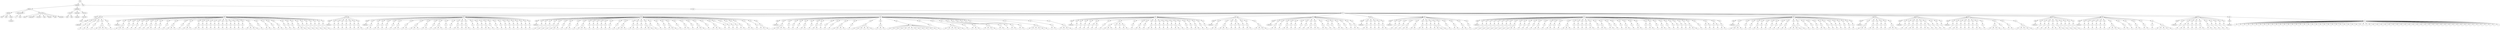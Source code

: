 digraph Tree {
	"t0" [label = "TEI"];
	"t1" [label = "teiHeader"];
	"t2" [label = "fileDesc"];
	"t3" [label = "titleStmt"];
	"t4" [label = "title"];
	"t5" [label = "title"];
	"t6" [label = "author"];
	"t7" [label = "surname"];
	"t8" [label = "publicationStmt"];
	"t9" [label = "p"];
	"t10" [label = "idno"];
	"t11" [label = "sourceDesc"];
	"t12" [label = "genre"];
	"t13" [label = "inspiration"];
	"t14" [label = "structure"];
	"t15" [label = "type"];
	"t16" [label = "periode"];
	"t17" [label = "taille"];
	"t18" [label = "permalien"];
	"t19" [label = "profileDesc"];
	"t20" [label = "creation"];
	"t21" [label = "date"];
	"t22" [label = "date"];
	"t23" [label = "langUsage"];
	"t24" [label = "language"];
	"t25" [label = "textClass"];
	"t26" [label = "keywords"];
	"t27" [label = "term"];
	"t28" [label = "text"];
	"t29" [label = "body"];
	"t30" [label = "div1"];
	"t31" [label = "head"];
	"t32" [label = "div2"];
	"t33" [label = "head"];
	"t34" [label = "listPerson"];
	"t35" [label = "sp"];
	"t36" [label = "p"];
	"t37" [label = "s"];
	"t38" [label = "sp"];
	"t39" [label = "p"];
	"t40" [label = "s"];
	"t41" [label = "s"];
	"t42" [label = "sp"];
	"t43" [label = "p"];
	"t44" [label = "s"];
	"t45" [label = "sp"];
	"t46" [label = "p"];
	"t47" [label = "s"];
	"t48" [label = "s"];
	"t49" [label = "s"];
	"t50" [label = "s"];
	"t51" [label = "sp"];
	"t52" [label = "p"];
	"t53" [label = "s"];
	"t54" [label = "div2"];
	"t55" [label = "head"];
	"t56" [label = "listPerson"];
	"t57" [label = "sp"];
	"t58" [label = "p"];
	"t59" [label = "s"];
	"t60" [label = "s"];
	"t61" [label = "s"];
	"t62" [label = "sp"];
	"t63" [label = "p"];
	"t64" [label = "s"];
	"t65" [label = "sp"];
	"t66" [label = "p"];
	"t67" [label = "s"];
	"t68" [label = "sp"];
	"t69" [label = "p"];
	"t70" [label = "s"];
	"t71" [label = "sp"];
	"t72" [label = "p"];
	"t73" [label = "s"];
	"t74" [label = "sp"];
	"t75" [label = "p"];
	"t76" [label = "s"];
	"t77" [label = "sp"];
	"t78" [label = "p"];
	"t79" [label = "s"];
	"t80" [label = "s"];
	"t81" [label = "sp"];
	"t82" [label = "p"];
	"t83" [label = "s"];
	"t84" [label = "sp"];
	"t85" [label = "p"];
	"t86" [label = "s"];
	"t87" [label = "sp"];
	"t88" [label = "p"];
	"t89" [label = "s"];
	"t90" [label = "sp"];
	"t91" [label = "p"];
	"t92" [label = "s"];
	"t93" [label = "s"];
	"t94" [label = "s"];
	"t95" [label = "sp"];
	"t96" [label = "p"];
	"t97" [label = "s"];
	"t98" [label = "sp"];
	"t99" [label = "p"];
	"t100" [label = "s"];
	"t101" [label = "s"];
	"t102" [label = "s"];
	"t103" [label = "sp"];
	"t104" [label = "p"];
	"t105" [label = "s"];
	"t106" [label = "s"];
	"t107" [label = "sp"];
	"t108" [label = "p"];
	"t109" [label = "s"];
	"t110" [label = "sp"];
	"t111" [label = "p"];
	"t112" [label = "s"];
	"t113" [label = "sp"];
	"t114" [label = "p"];
	"t115" [label = "s"];
	"t116" [label = "sp"];
	"t117" [label = "p"];
	"t118" [label = "s"];
	"t119" [label = "sp"];
	"t120" [label = "p"];
	"t121" [label = "s"];
	"t122" [label = "sp"];
	"t123" [label = "p"];
	"t124" [label = "s"];
	"t125" [label = "sp"];
	"t126" [label = "p"];
	"t127" [label = "s"];
	"t128" [label = "sp"];
	"t129" [label = "p"];
	"t130" [label = "s"];
	"t131" [label = "sp"];
	"t132" [label = "p"];
	"t133" [label = "s"];
	"t134" [label = "sp"];
	"t135" [label = "p"];
	"t136" [label = "s"];
	"t137" [label = "sp"];
	"t138" [label = "p"];
	"t139" [label = "s"];
	"t140" [label = "sp"];
	"t141" [label = "p"];
	"t142" [label = "s"];
	"t143" [label = "s"];
	"t144" [label = "s"];
	"t145" [label = "s"];
	"t146" [label = "sp"];
	"t147" [label = "p"];
	"t148" [label = "s"];
	"t149" [label = "sp"];
	"t150" [label = "p"];
	"t151" [label = "s"];
	"t152" [label = "s"];
	"t153" [label = "sp"];
	"t154" [label = "p"];
	"t155" [label = "s"];
	"t156" [label = "sp"];
	"t157" [label = "p"];
	"t158" [label = "s"];
	"t159" [label = "s"];
	"t160" [label = "sp"];
	"t161" [label = "p"];
	"t162" [label = "s"];
	"t163" [label = "sp"];
	"t164" [label = "p"];
	"t165" [label = "s"];
	"t166" [label = "sp"];
	"t167" [label = "p"];
	"t168" [label = "s"];
	"t169" [label = "sp"];
	"t170" [label = "p"];
	"t171" [label = "s"];
	"t172" [label = "s"];
	"t173" [label = "s"];
	"t174" [label = "sp"];
	"t175" [label = "p"];
	"t176" [label = "s"];
	"t177" [label = "sp"];
	"t178" [label = "p"];
	"t179" [label = "s"];
	"t180" [label = "sp"];
	"t181" [label = "p"];
	"t182" [label = "s"];
	"t183" [label = "sp"];
	"t184" [label = "p"];
	"t185" [label = "s"];
	"t186" [label = "sp"];
	"t187" [label = "p"];
	"t188" [label = "s"];
	"t189" [label = "sp"];
	"t190" [label = "p"];
	"t191" [label = "s"];
	"t192" [label = "div2"];
	"t193" [label = "head"];
	"t194" [label = "listPerson"];
	"t195" [label = "sp"];
	"t196" [label = "p"];
	"t197" [label = "s"];
	"t198" [label = "sp"];
	"t199" [label = "p"];
	"t200" [label = "s"];
	"t201" [label = "sp"];
	"t202" [label = "p"];
	"t203" [label = "s"];
	"t204" [label = "sp"];
	"t205" [label = "p"];
	"t206" [label = "s"];
	"t207" [label = "sp"];
	"t208" [label = "p"];
	"t209" [label = "s"];
	"t210" [label = "sp"];
	"t211" [label = "p"];
	"t212" [label = "s"];
	"t213" [label = "sp"];
	"t214" [label = "p"];
	"t215" [label = "s"];
	"t216" [label = "s"];
	"t217" [label = "div2"];
	"t218" [label = "head"];
	"t219" [label = "listPerson"];
	"t220" [label = "sp"];
	"t221" [label = "p"];
	"t222" [label = "s"];
	"t223" [label = "s"];
	"t224" [label = "sp"];
	"t225" [label = "p"];
	"t226" [label = "s"];
	"t227" [label = "s"];
	"t228" [label = "sp"];
	"t229" [label = "p"];
	"t230" [label = "s"];
	"t231" [label = "sp"];
	"t232" [label = "p"];
	"t233" [label = "s"];
	"t234" [label = "sp"];
	"t235" [label = "p"];
	"t236" [label = "s"];
	"t237" [label = "sp"];
	"t238" [label = "p"];
	"t239" [label = "s"];
	"t240" [label = "s"];
	"t241" [label = "sp"];
	"t242" [label = "p"];
	"t243" [label = "s"];
	"t244" [label = "s"];
	"t245" [label = "sp"];
	"t246" [label = "p"];
	"t247" [label = "s"];
	"t248" [label = "s"];
	"t249" [label = "s"];
	"t250" [label = "sp"];
	"t251" [label = "p"];
	"t252" [label = "s"];
	"t253" [label = "s"];
	"t254" [label = "sp"];
	"t255" [label = "p"];
	"t256" [label = "s"];
	"t257" [label = "sp"];
	"t258" [label = "p"];
	"t259" [label = "s"];
	"t260" [label = "s"];
	"t261" [label = "s"];
	"t262" [label = "sp"];
	"t263" [label = "p"];
	"t264" [label = "s"];
	"t265" [label = "sp"];
	"t266" [label = "p"];
	"t267" [label = "s"];
	"t268" [label = "sp"];
	"t269" [label = "p"];
	"t270" [label = "s"];
	"t271" [label = "s"];
	"t272" [label = "sp"];
	"t273" [label = "p"];
	"t274" [label = "s"];
	"t275" [label = "sp"];
	"t276" [label = "p"];
	"t277" [label = "s"];
	"t278" [label = "s"];
	"t279" [label = "sp"];
	"t280" [label = "p"];
	"t281" [label = "s"];
	"t282" [label = "sp"];
	"t283" [label = "p"];
	"t284" [label = "s"];
	"t285" [label = "sp"];
	"t286" [label = "p"];
	"t287" [label = "s"];
	"t288" [label = "sp"];
	"t289" [label = "p"];
	"t290" [label = "s"];
	"t291" [label = "s"];
	"t292" [label = "sp"];
	"t293" [label = "p"];
	"t294" [label = "s"];
	"t295" [label = "sp"];
	"t296" [label = "p"];
	"t297" [label = "s"];
	"t298" [label = "sp"];
	"t299" [label = "p"];
	"t300" [label = "s"];
	"t301" [label = "sp"];
	"t302" [label = "p"];
	"t303" [label = "s"];
	"t304" [label = "sp"];
	"t305" [label = "p"];
	"t306" [label = "s"];
	"t307" [label = "sp"];
	"t308" [label = "p"];
	"t309" [label = "s"];
	"t310" [label = "sp"];
	"t311" [label = "p"];
	"t312" [label = "s"];
	"t313" [label = "sp"];
	"t314" [label = "p"];
	"t315" [label = "s"];
	"t316" [label = "sp"];
	"t317" [label = "p"];
	"t318" [label = "s"];
	"t319" [label = "sp"];
	"t320" [label = "p"];
	"t321" [label = "s"];
	"t322" [label = "div2"];
	"t323" [label = "head"];
	"t324" [label = "listPerson"];
	"t325" [label = "sp"];
	"t326" [label = "p"];
	"t327" [label = "s"];
	"t328" [label = "sp"];
	"t329" [label = "p"];
	"t330" [label = "s"];
	"t331" [label = "sp"];
	"t332" [label = "p"];
	"t333" [label = "s"];
	"t334" [label = "sp"];
	"t335" [label = "p"];
	"t336" [label = "s"];
	"t337" [label = "sp"];
	"t338" [label = "p"];
	"t339" [label = "s"];
	"t340" [label = "s"];
	"t341" [label = "s"];
	"t342" [label = "sp"];
	"t343" [label = "p"];
	"t344" [label = "s"];
	"t345" [label = "sp"];
	"t346" [label = "p"];
	"t347" [label = "s"];
	"t348" [label = "s"];
	"t349" [label = "sp"];
	"t350" [label = "p"];
	"t351" [label = "s"];
	"t352" [label = "sp"];
	"t353" [label = "p"];
	"t354" [label = "s"];
	"t355" [label = "s"];
	"t356" [label = "s"];
	"t357" [label = "sp"];
	"t358" [label = "p"];
	"t359" [label = "s"];
	"t360" [label = "sp"];
	"t361" [label = "p"];
	"t362" [label = "s"];
	"t363" [label = "sp"];
	"t364" [label = "p"];
	"t365" [label = "s"];
	"t366" [label = "sp"];
	"t367" [label = "p"];
	"t368" [label = "s"];
	"t369" [label = "sp"];
	"t370" [label = "p"];
	"t371" [label = "s"];
	"t372" [label = "sp"];
	"t373" [label = "p"];
	"t374" [label = "s"];
	"t375" [label = "sp"];
	"t376" [label = "p"];
	"t377" [label = "s"];
	"t378" [label = "sp"];
	"t379" [label = "p"];
	"t380" [label = "s"];
	"t381" [label = "s"];
	"t382" [label = "s"];
	"t383" [label = "sp"];
	"t384" [label = "p"];
	"t385" [label = "s"];
	"t386" [label = "s"];
	"t387" [label = "sp"];
	"t388" [label = "p"];
	"t389" [label = "s"];
	"t390" [label = "sp"];
	"t391" [label = "p"];
	"t392" [label = "s"];
	"t393" [label = "sp"];
	"t394" [label = "p"];
	"t395" [label = "s"];
	"t396" [label = "s"];
	"t397" [label = "s"];
	"t398" [label = "sp"];
	"t399" [label = "p"];
	"t400" [label = "s"];
	"t401" [label = "sp"];
	"t402" [label = "p"];
	"t403" [label = "s"];
	"t404" [label = "sp"];
	"t405" [label = "p"];
	"t406" [label = "s"];
	"t407" [label = "sp"];
	"t408" [label = "p"];
	"t409" [label = "s"];
	"t410" [label = "s"];
	"t411" [label = "s"];
	"t412" [label = "sp"];
	"t413" [label = "p"];
	"t414" [label = "s"];
	"t415" [label = "sp"];
	"t416" [label = "p"];
	"t417" [label = "s"];
	"t418" [label = "s"];
	"t419" [label = "sp"];
	"t420" [label = "p"];
	"t421" [label = "s"];
	"t422" [label = "sp"];
	"t423" [label = "p"];
	"t424" [label = "s"];
	"t425" [label = "s"];
	"t426" [label = "s"];
	"t427" [label = "sp"];
	"t428" [label = "p"];
	"t429" [label = "s"];
	"t430" [label = "sp"];
	"t431" [label = "p"];
	"t432" [label = "s"];
	"t433" [label = "s"];
	"t434" [label = "s"];
	"t435" [label = "sp"];
	"t436" [label = "p"];
	"t437" [label = "s"];
	"t438" [label = "sp"];
	"t439" [label = "p"];
	"t440" [label = "s"];
	"t441" [label = "sp"];
	"t442" [label = "p"];
	"t443" [label = "s"];
	"t444" [label = "sp"];
	"t445" [label = "p"];
	"t446" [label = "s"];
	"t447" [label = "sp"];
	"t448" [label = "p"];
	"t449" [label = "s"];
	"t450" [label = "s"];
	"t451" [label = "sp"];
	"t452" [label = "p"];
	"t453" [label = "s"];
	"t454" [label = "s"];
	"t455" [label = "sp"];
	"t456" [label = "p"];
	"t457" [label = "s"];
	"t458" [label = "sp"];
	"t459" [label = "p"];
	"t460" [label = "s"];
	"t461" [label = "s"];
	"t462" [label = "s"];
	"t463" [label = "div2"];
	"t464" [label = "head"];
	"t465" [label = "listPerson"];
	"t466" [label = "sp"];
	"t467" [label = "p"];
	"t468" [label = "s"];
	"t469" [label = "s"];
	"t470" [label = "s"];
	"t471" [label = "s"];
	"t472" [label = "sp"];
	"t473" [label = "p"];
	"t474" [label = "s"];
	"t475" [label = "sp"];
	"t476" [label = "p"];
	"t477" [label = "s"];
	"t478" [label = "sp"];
	"t479" [label = "p"];
	"t480" [label = "s"];
	"t481" [label = "sp"];
	"t482" [label = "p"];
	"t483" [label = "s"];
	"t484" [label = "s"];
	"t485" [label = "sp"];
	"t486" [label = "p"];
	"t487" [label = "s"];
	"t488" [label = "sp"];
	"t489" [label = "p"];
	"t490" [label = "s"];
	"t491" [label = "s"];
	"t492" [label = "sp"];
	"t493" [label = "p"];
	"t494" [label = "s"];
	"t495" [label = "sp"];
	"t496" [label = "p"];
	"t497" [label = "s"];
	"t498" [label = "sp"];
	"t499" [label = "p"];
	"t500" [label = "s"];
	"t501" [label = "sp"];
	"t502" [label = "p"];
	"t503" [label = "s"];
	"t504" [label = "s"];
	"t505" [label = "s"];
	"t506" [label = "s"];
	"t507" [label = "sp"];
	"t508" [label = "p"];
	"t509" [label = "s"];
	"t510" [label = "sp"];
	"t511" [label = "p"];
	"t512" [label = "s"];
	"t513" [label = "s"];
	"t514" [label = "s"];
	"t515" [label = "s"];
	"t516" [label = "s"];
	"t517" [label = "s"];
	"t518" [label = "sp"];
	"t519" [label = "p"];
	"t520" [label = "s"];
	"t521" [label = "s"];
	"t522" [label = "s"];
	"t523" [label = "sp"];
	"t524" [label = "p"];
	"t525" [label = "s"];
	"t526" [label = "s"];
	"t527" [label = "s"];
	"t528" [label = "s"];
	"t529" [label = "s"];
	"t530" [label = "s"];
	"t531" [label = "s"];
	"t532" [label = "s"];
	"t533" [label = "s"];
	"t534" [label = "s"];
	"t535" [label = "s"];
	"t536" [label = "s"];
	"t537" [label = "s"];
	"t538" [label = "sp"];
	"t539" [label = "p"];
	"t540" [label = "s"];
	"t541" [label = "sp"];
	"t542" [label = "p"];
	"t543" [label = "s"];
	"t544" [label = "s"];
	"t545" [label = "s"];
	"t546" [label = "s"];
	"t547" [label = "s"];
	"t548" [label = "s"];
	"t549" [label = "sp"];
	"t550" [label = "p"];
	"t551" [label = "s"];
	"t552" [label = "sp"];
	"t553" [label = "p"];
	"t554" [label = "s"];
	"t555" [label = "s"];
	"t556" [label = "s"];
	"t557" [label = "sp"];
	"t558" [label = "p"];
	"t559" [label = "s"];
	"t560" [label = "s"];
	"t561" [label = "s"];
	"t562" [label = "s"];
	"t563" [label = "sp"];
	"t564" [label = "p"];
	"t565" [label = "s"];
	"t566" [label = "s"];
	"t567" [label = "sp"];
	"t568" [label = "p"];
	"t569" [label = "s"];
	"t570" [label = "sp"];
	"t571" [label = "p"];
	"t572" [label = "s"];
	"t573" [label = "s"];
	"t574" [label = "sp"];
	"t575" [label = "p"];
	"t576" [label = "s"];
	"t577" [label = "s"];
	"t578" [label = "sp"];
	"t579" [label = "p"];
	"t580" [label = "s"];
	"t581" [label = "s"];
	"t582" [label = "s"];
	"t583" [label = "s"];
	"t584" [label = "s"];
	"t585" [label = "s"];
	"t586" [label = "sp"];
	"t587" [label = "p"];
	"t588" [label = "s"];
	"t589" [label = "s"];
	"t590" [label = "sp"];
	"t591" [label = "p"];
	"t592" [label = "s"];
	"t593" [label = "s"];
	"t594" [label = "s"];
	"t595" [label = "s"];
	"t596" [label = "div2"];
	"t597" [label = "head"];
	"t598" [label = "listPerson"];
	"t599" [label = "sp"];
	"t600" [label = "p"];
	"t601" [label = "s"];
	"t602" [label = "sp"];
	"t603" [label = "p"];
	"t604" [label = "s"];
	"t605" [label = "sp"];
	"t606" [label = "p"];
	"t607" [label = "s"];
	"t608" [label = "sp"];
	"t609" [label = "p"];
	"t610" [label = "s"];
	"t611" [label = "sp"];
	"t612" [label = "p"];
	"t613" [label = "s"];
	"t614" [label = "p"];
	"t615" [label = "s"];
	"t616" [label = "sp"];
	"t617" [label = "p"];
	"t618" [label = "s"];
	"t619" [label = "sp"];
	"t620" [label = "p"];
	"t621" [label = "s"];
	"t622" [label = "s"];
	"t623" [label = "s"];
	"t624" [label = "p"];
	"t625" [label = "s"];
	"t626" [label = "p"];
	"t627" [label = "s"];
	"t628" [label = "p"];
	"t629" [label = "s"];
	"t630" [label = "s"];
	"t631" [label = "sp"];
	"t632" [label = "p"];
	"t633" [label = "s"];
	"t634" [label = "sp"];
	"t635" [label = "p"];
	"t636" [label = "s"];
	"t637" [label = "s"];
	"t638" [label = "sp"];
	"t639" [label = "p"];
	"t640" [label = "s"];
	"t641" [label = "sp"];
	"t642" [label = "p"];
	"t643" [label = "s"];
	"t644" [label = "s"];
	"t645" [label = "sp"];
	"t646" [label = "p"];
	"t647" [label = "s"];
	"t648" [label = "sp"];
	"t649" [label = "p"];
	"t650" [label = "s"];
	"t651" [label = "sp"];
	"t652" [label = "p"];
	"t653" [label = "s"];
	"t654" [label = "sp"];
	"t655" [label = "p"];
	"t656" [label = "s"];
	"t657" [label = "sp"];
	"t658" [label = "p"];
	"t659" [label = "s"];
	"t660" [label = "sp"];
	"t661" [label = "p"];
	"t662" [label = "s"];
	"t663" [label = "s"];
	"t664" [label = "sp"];
	"t665" [label = "p"];
	"t666" [label = "s"];
	"t667" [label = "sp"];
	"t668" [label = "p"];
	"t669" [label = "s"];
	"t670" [label = "sp"];
	"t671" [label = "p"];
	"t672" [label = "s"];
	"t673" [label = "sp"];
	"t674" [label = "p"];
	"t675" [label = "s"];
	"t676" [label = "s"];
	"t677" [label = "sp"];
	"t678" [label = "p"];
	"t679" [label = "s"];
	"t680" [label = "sp"];
	"t681" [label = "p"];
	"t682" [label = "s"];
	"t683" [label = "div2"];
	"t684" [label = "head"];
	"t685" [label = "listPerson"];
	"t686" [label = "sp"];
	"t687" [label = "p"];
	"t688" [label = "s"];
	"t689" [label = "s"];
	"t690" [label = "sp"];
	"t691" [label = "p"];
	"t692" [label = "s"];
	"t693" [label = "s"];
	"t694" [label = "s"];
	"t695" [label = "sp"];
	"t696" [label = "p"];
	"t697" [label = "s"];
	"t698" [label = "sp"];
	"t699" [label = "p"];
	"t700" [label = "s"];
	"t701" [label = "p"];
	"t702" [label = "s"];
	"t703" [label = "sp"];
	"t704" [label = "p"];
	"t705" [label = "s"];
	"t706" [label = "sp"];
	"t707" [label = "p"];
	"t708" [label = "s"];
	"t709" [label = "s"];
	"t710" [label = "sp"];
	"t711" [label = "p"];
	"t712" [label = "s"];
	"t713" [label = "s"];
	"t714" [label = "s"];
	"t715" [label = "s"];
	"t716" [label = "div2"];
	"t717" [label = "head"];
	"t718" [label = "listPerson"];
	"t719" [label = "sp"];
	"t720" [label = "p"];
	"t721" [label = "s"];
	"t722" [label = "s"];
	"t723" [label = "sp"];
	"t724" [label = "p"];
	"t725" [label = "s"];
	"t726" [label = "sp"];
	"t727" [label = "p"];
	"t728" [label = "s"];
	"t729" [label = "s"];
	"t730" [label = "sp"];
	"t731" [label = "p"];
	"t732" [label = "s"];
	"t733" [label = "sp"];
	"t734" [label = "p"];
	"t735" [label = "s"];
	"t736" [label = "sp"];
	"t737" [label = "p"];
	"t738" [label = "s"];
	"t739" [label = "sp"];
	"t740" [label = "p"];
	"t741" [label = "s"];
	"t742" [label = "sp"];
	"t743" [label = "p"];
	"t744" [label = "s"];
	"t745" [label = "s"];
	"t746" [label = "sp"];
	"t747" [label = "p"];
	"t748" [label = "s"];
	"t749" [label = "s"];
	"t750" [label = "sp"];
	"t751" [label = "p"];
	"t752" [label = "s"];
	"t753" [label = "s"];
	"t754" [label = "sp"];
	"t755" [label = "p"];
	"t756" [label = "s"];
	"t757" [label = "sp"];
	"t758" [label = "p"];
	"t759" [label = "s"];
	"t760" [label = "sp"];
	"t761" [label = "p"];
	"t762" [label = "s"];
	"t763" [label = "s"];
	"t764" [label = "sp"];
	"t765" [label = "p"];
	"t766" [label = "s"];
	"t767" [label = "sp"];
	"t768" [label = "p"];
	"t769" [label = "s"];
	"t770" [label = "sp"];
	"t771" [label = "p"];
	"t772" [label = "s"];
	"t773" [label = "s"];
	"t774" [label = "div2"];
	"t775" [label = "head"];
	"t776" [label = "listPerson"];
	"t777" [label = "sp"];
	"t778" [label = "p"];
	"t779" [label = "s"];
	"t780" [label = "s"];
	"t781" [label = "sp"];
	"t782" [label = "p"];
	"t783" [label = "s"];
	"t784" [label = "sp"];
	"t785" [label = "p"];
	"t786" [label = "s"];
	"t787" [label = "sp"];
	"t788" [label = "p"];
	"t789" [label = "s"];
	"t790" [label = "sp"];
	"t791" [label = "p"];
	"t792" [label = "s"];
	"t793" [label = "s"];
	"t794" [label = "div2"];
	"t795" [label = "head"];
	"t796" [label = "listPerson"];
	"t797" [label = "sp"];
	"t798" [label = "p"];
	"t799" [label = "s"];
	"t800" [label = "sp"];
	"t801" [label = "p"];
	"t802" [label = "s"];
	"t803" [label = "sp"];
	"t804" [label = "p"];
	"t805" [label = "s"];
	"t806" [label = "sp"];
	"t807" [label = "p"];
	"t808" [label = "s"];
	"t809" [label = "s"];
	"t810" [label = "sp"];
	"t811" [label = "p"];
	"t812" [label = "s"];
	"t813" [label = "s"];
	"t814" [label = "sp"];
	"t815" [label = "p"];
	"t816" [label = "s"];
	"t817" [label = "s"];
	"t818" [label = "sp"];
	"t819" [label = "p"];
	"t820" [label = "s"];
	"t821" [label = "sp"];
	"t822" [label = "p"];
	"t823" [label = "s"];
	"t824" [label = "sp"];
	"t825" [label = "p"];
	"t826" [label = "s"];
	"t827" [label = "s"];
	"t828" [label = "s"];
	"t829" [label = "sp"];
	"t830" [label = "p"];
	"t831" [label = "s"];
	"t832" [label = "sp"];
	"t833" [label = "p"];
	"t834" [label = "s"];
	"t835" [label = "sp"];
	"t836" [label = "p"];
	"t837" [label = "s"];
	"t838" [label = "s"];
	"t839" [label = "sp"];
	"t840" [label = "p"];
	"t841" [label = "s"];
	"t842" [label = "s"];
	"t843" [label = "sp"];
	"t844" [label = "p"];
	"t845" [label = "s"];
	"t846" [label = "div2"];
	"t847" [label = "head"];
	"t848" [label = "listPerson"];
	"t849" [label = "sp"];
	"t850" [label = "p"];
	"t851" [label = "s"];
	"t852" [label = "sp"];
	"t853" [label = "p"];
	"t854" [label = "s"];
	"t855" [label = "sp"];
	"t856" [label = "p"];
	"t857" [label = "s"];
	"t858" [label = "sp"];
	"t859" [label = "p"];
	"t860" [label = "s"];
	"t861" [label = "sp"];
	"t862" [label = "p"];
	"t863" [label = "s"];
	"t864" [label = "sp"];
	"t865" [label = "p"];
	"t866" [label = "s"];
	"t867" [label = "sp"];
	"t868" [label = "p"];
	"t869" [label = "s"];
	"t870" [label = "sp"];
	"t871" [label = "p"];
	"t872" [label = "s"];
	"t873" [label = "sp"];
	"t874" [label = "p"];
	"t875" [label = "s"];
	"t876" [label = "s"];
	"t877" [label = "s"];
	"t878" [label = "sp"];
	"t879" [label = "p"];
	"t880" [label = "s"];
	"t881" [label = "sp"];
	"t882" [label = "p"];
	"t883" [label = "s"];
	"t884" [label = "sp"];
	"t885" [label = "p"];
	"t886" [label = "s"];
	"t887" [label = "sp"];
	"t888" [label = "p"];
	"t889" [label = "s"];
	"t890" [label = "sp"];
	"t891" [label = "p"];
	"t892" [label = "s"];
	"t893" [label = "s"];
	"t894" [label = "sp"];
	"t895" [label = "p"];
	"t896" [label = "s"];
	"t897" [label = "sp"];
	"t898" [label = "p"];
	"t899" [label = "s"];
	"t900" [label = "s"];
	"t901" [label = "sp"];
	"t902" [label = "p"];
	"t903" [label = "s"];
	"t904" [label = "sp"];
	"t905" [label = "p"];
	"t906" [label = "s"];
	"t907" [label = "sp"];
	"t908" [label = "p"];
	"t909" [label = "s"];
	"t910" [label = "s"];
	"t911" [label = "s"];
	"t912" [label = "sp"];
	"t913" [label = "p"];
	"t914" [label = "s"];
	"t915" [label = "sp"];
	"t916" [label = "p"];
	"t917" [label = "s"];
	"t918" [label = "sp"];
	"t919" [label = "p"];
	"t920" [label = "s"];
	"t921" [label = "sp"];
	"t922" [label = "p"];
	"t923" [label = "s"];
	"t924" [label = "sp"];
	"t925" [label = "p"];
	"t926" [label = "s"];
	"t927" [label = "s"];
	"t928" [label = "sp"];
	"t929" [label = "p"];
	"t930" [label = "s"];
	"t931" [label = "sp"];
	"t932" [label = "p"];
	"t933" [label = "s"];
	"t934" [label = "s"];
	"t935" [label = "sp"];
	"t936" [label = "p"];
	"t937" [label = "s"];
	"t938" [label = "s"];
	"t939" [label = "sp"];
	"t940" [label = "p"];
	"t941" [label = "s"];
	"t942" [label = "sp"];
	"t943" [label = "p"];
	"t944" [label = "s"];
	"t945" [label = "sp"];
	"t946" [label = "p"];
	"t947" [label = "s"];
	"t948" [label = "s"];
	"t949" [label = "sp"];
	"t950" [label = "p"];
	"t951" [label = "s"];
	"t952" [label = "sp"];
	"t953" [label = "p"];
	"t954" [label = "s"];
	"t955" [label = "s"];
	"t956" [label = "sp"];
	"t957" [label = "p"];
	"t958" [label = "s"];
	"t959" [label = "sp"];
	"t960" [label = "p"];
	"t961" [label = "s"];
	"t962" [label = "s"];
	"t963" [label = "sp"];
	"t964" [label = "p"];
	"t965" [label = "s"];
	"t966" [label = "sp"];
	"t967" [label = "p"];
	"t968" [label = "s"];
	"t969" [label = "s"];
	"t970" [label = "sp"];
	"t971" [label = "p"];
	"t972" [label = "s"];
	"t973" [label = "sp"];
	"t974" [label = "p"];
	"t975" [label = "s"];
	"t976" [label = "sp"];
	"t977" [label = "p"];
	"t978" [label = "s"];
	"t979" [label = "sp"];
	"t980" [label = "p"];
	"t981" [label = "s"];
	"t982" [label = "sp"];
	"t983" [label = "p"];
	"t984" [label = "s"];
	"t985" [label = "sp"];
	"t986" [label = "p"];
	"t987" [label = "s"];
	"t988" [label = "s"];
	"t989" [label = "s"];
	"t990" [label = "sp"];
	"t991" [label = "p"];
	"t992" [label = "s"];
	"t993" [label = "sp"];
	"t994" [label = "p"];
	"t995" [label = "s"];
	"t996" [label = "p"];
	"t997" [label = "s"];
	"t998" [label = "sp"];
	"t999" [label = "p"];
	"t1000" [label = "s"];
	"t1001" [label = "p"];
	"t1002" [label = "s"];
	"t1003" [label = "sp"];
	"t1004" [label = "p"];
	"t1005" [label = "s"];
	"t1006" [label = "s"];
	"t1007" [label = "div2"];
	"t1008" [label = "head"];
	"t1009" [label = "listPerson"];
	"t1010" [label = "sp"];
	"t1011" [label = "p"];
	"t1012" [label = "s"];
	"t1013" [label = "s"];
	"t1014" [label = "s"];
	"t1015" [label = "s"];
	"t1016" [label = "sp"];
	"t1017" [label = "p"];
	"t1018" [label = "s"];
	"t1019" [label = "sp"];
	"t1020" [label = "p"];
	"t1021" [label = "s"];
	"t1022" [label = "sp"];
	"t1023" [label = "p"];
	"t1024" [label = "s"];
	"t1025" [label = "s"];
	"t1026" [label = "sp"];
	"t1027" [label = "p"];
	"t1028" [label = "s"];
	"t1029" [label = "sp"];
	"t1030" [label = "p"];
	"t1031" [label = "s"];
	"t1032" [label = "sp"];
	"t1033" [label = "p"];
	"t1034" [label = "s"];
	"t1035" [label = "sp"];
	"t1036" [label = "p"];
	"t1037" [label = "s"];
	"t1038" [label = "sp"];
	"t1039" [label = "p"];
	"t1040" [label = "s"];
	"t1041" [label = "sp"];
	"t1042" [label = "p"];
	"t1043" [label = "s"];
	"t1044" [label = "s"];
	"t1045" [label = "sp"];
	"t1046" [label = "p"];
	"t1047" [label = "s"];
	"t1048" [label = "s"];
	"t1049" [label = "s"];
	"t1050" [label = "s"];
	"t1051" [label = "sp"];
	"t1052" [label = "p"];
	"t1053" [label = "s"];
	"t1054" [label = "sp"];
	"t1055" [label = "p"];
	"t1056" [label = "s"];
	"t1057" [label = "sp"];
	"t1058" [label = "p"];
	"t1059" [label = "s"];
	"t1060" [label = "sp"];
	"t1061" [label = "p"];
	"t1062" [label = "s"];
	"t1063" [label = "sp"];
	"t1064" [label = "p"];
	"t1065" [label = "s"];
	"t1066" [label = "s"];
	"t1067" [label = "sp"];
	"t1068" [label = "p"];
	"t1069" [label = "s"];
	"t1070" [label = "sp"];
	"t1071" [label = "p"];
	"t1072" [label = "s"];
	"t1073" [label = "sp"];
	"t1074" [label = "p"];
	"t1075" [label = "s"];
	"t1076" [label = "sp"];
	"t1077" [label = "p"];
	"t1078" [label = "s"];
	"t1079" [label = "sp"];
	"t1080" [label = "p"];
	"t1081" [label = "s"];
	"t1082" [label = "sp"];
	"t1083" [label = "p"];
	"t1084" [label = "s"];
	"t1085" [label = "sp"];
	"t1086" [label = "p"];
	"t1087" [label = "s"];
	"t1088" [label = "div2"];
	"t1089" [label = "head"];
	"t1090" [label = "listPerson"];
	"t1091" [label = "sp"];
	"t1092" [label = "p"];
	"t1093" [label = "s"];
	"t1094" [label = "s"];
	"t1095" [label = "s"];
	"t1096" [label = "sp"];
	"t1097" [label = "p"];
	"t1098" [label = "s"];
	"t1099" [label = "s"];
	"t1100" [label = "sp"];
	"t1101" [label = "p"];
	"t1102" [label = "s"];
	"t1103" [label = "sp"];
	"t1104" [label = "p"];
	"t1105" [label = "s"];
	"t1106" [label = "sp"];
	"t1107" [label = "p"];
	"t1108" [label = "s"];
	"t1109" [label = "sp"];
	"t1110" [label = "p"];
	"t1111" [label = "s"];
	"t1112" [label = "s"];
	"t1113" [label = "s"];
	"t1114" [label = "div2"];
	"t1115" [label = "head"];
	"t1116" [label = "listPerson"];
	"t1117" [label = "sp"];
	"t1118" [label = "p"];
	"t1119" [label = "s"];
	"t1120" [label = "sp"];
	"t1121" [label = "p"];
	"t1122" [label = "s"];
	"t1123" [label = "sp"];
	"t1124" [label = "p"];
	"t1125" [label = "s"];
	"t1126" [label = "s"];
	"t1127" [label = "sp"];
	"t1128" [label = "p"];
	"t1129" [label = "s"];
	"t1130" [label = "sp"];
	"t1131" [label = "p"];
	"t1132" [label = "s"];
	"t1133" [label = "sp"];
	"t1134" [label = "p"];
	"t1135" [label = "s"];
	"t1136" [label = "s"];
	"t1137" [label = "p"];
	"t1138" [label = "s"];
	"t1139" [label = "sp"];
	"t1140" [label = "p"];
	"t1141" [label = "s"];
	"t1142" [label = "sp"];
	"t1143" [label = "p"];
	"t1144" [label = "s"];
	"t1145" [label = "sp"];
	"t1146" [label = "p"];
	"t1147" [label = "s"];
	"t1148" [label = "div2"];
	"t1149" [label = "head"];
	"t1150" [label = "listPerson"];
	"t1151" [label = "sp"];
	"t1152" [label = "p"];
	"t1153" [label = "s"];
	"t1154" [label = "sp"];
	"t1155" [label = "p"];
	"t1156" [label = "s"];
	"t1157" [label = "s"];
	"t1158" [label = "sp"];
	"t1159" [label = "p"];
	"t1160" [label = "s"];
	"t1161" [label = "sp"];
	"t1162" [label = "p"];
	"t1163" [label = "s"];
	"t1164" [label = "sp"];
	"t1165" [label = "p"];
	"t1166" [label = "s"];
	"t1167" [label = "sp"];
	"t1168" [label = "p"];
	"t1169" [label = "s"];
	"t1170" [label = "sp"];
	"t1171" [label = "p"];
	"t1172" [label = "s"];
	"t1173" [label = "s"];
	"t1174" [label = "sp"];
	"t1175" [label = "p"];
	"t1176" [label = "s"];
	"t1177" [label = "sp"];
	"t1178" [label = "p"];
	"t1179" [label = "s"];
	"t1180" [label = "s"];
	"t1181" [label = "s"];
	"t1182" [label = "s"];
	"t1183" [label = "p"];
	"t1184" [label = "s"];
	"t1185" [label = "sp"];
	"t1186" [label = "p"];
	"t1187" [label = "s"];
	"t1188" [label = "s"];
	"t1189" [label = "sp"];
	"t1190" [label = "p"];
	"t1191" [label = "s"];
	"t1192" [label = "s"];
	"t1193" [label = "s"];
	"t1194" [label = "s"];
	"t1195" [label = "s"];
	"t1196" [label = "div2"];
	"t1197" [label = "head"];
	"t1198" [label = "listPerson"];
	"t1199" [label = "sp"];
	"t1200" [label = "p"];
	"t1201" [label = "s"];
	"t1202" [label = "sp"];
	"t1203" [label = "p"];
	"t1204" [label = "s"];
	"t1205" [label = "sp"];
	"t1206" [label = "p"];
	"t1207" [label = "s"];
	"t1208" [label = "s"];
	"t1209" [label = "sp"];
	"t1210" [label = "p"];
	"t1211" [label = "s"];
	"t1212" [label = "s"];
	"t1213" [label = "sp"];
	"t1214" [label = "p"];
	"t1215" [label = "s"];
	"t1216" [label = "s"];
	"t1217" [label = "sp"];
	"t1218" [label = "p"];
	"t1219" [label = "s"];
	"t1220" [label = "sp"];
	"t1221" [label = "p"];
	"t1222" [label = "s"];
	"t1223" [label = "sp"];
	"t1224" [label = "p"];
	"t1225" [label = "s"];
	"t1226" [label = "sp"];
	"t1227" [label = "p"];
	"t1228" [label = "s"];
	"t1229" [label = "div2"];
	"t1230" [label = "head"];
	"t1231" [label = "listPerson"];
	"t1232" [label = "sp"];
	"t1233" [label = "p"];
	"t1234" [label = "s"];
	"t1235" [label = "sp"];
	"t1236" [label = "p"];
	"t1237" [label = "s"];
	"t1238" [label = "sp"];
	"t1239" [label = "p"];
	"t1240" [label = "s"];
	"t1241" [label = "sp"];
	"t1242" [label = "p"];
	"t1243" [label = "s"];
	"t1244" [label = "sp"];
	"t1245" [label = "p"];
	"t1246" [label = "s"];
	"t1247" [label = "sp"];
	"t1248" [label = "p"];
	"t1249" [label = "s"];
	"t1250" [label = "sp"];
	"t1251" [label = "p"];
	"t1252" [label = "s"];
	"t1253" [label = "s"];
	"t1254" [label = "s"];
	"t1255" [label = "s"];
	"t1256" [label = "sp"];
	"t1257" [label = "p"];
	"t1258" [label = "s"];
	"t1259" [label = "s"];
	"t1260" [label = "sp"];
	"t1261" [label = "p"];
	"t1262" [label = "s"];
	"t1263" [label = "sp"];
	"t1264" [label = "p"];
	"t1265" [label = "s"];
	"t1266" [label = "s"];
	"t1267" [label = "sp"];
	"t1268" [label = "p"];
	"t1269" [label = "s"];
	"t1270" [label = "s"];
	"t1271" [label = "sp"];
	"t1272" [label = "p"];
	"t1273" [label = "s"];
	"t1274" [label = "p"];
	"t1275" [label = "s"];
	"t1276" [label = "s"];
	"t1277" [label = "s"];
	"t1278" [label = "s"];
	"t1279" [label = "s"];
	"t1280" [label = "div2"];
	"t1281" [label = "head"];
	"t1282" [label = "listPerson"];
	"t1283" [label = "sp"];
	"t1284" [label = "p"];
	"t1285" [label = "s"];
	"t1286" [label = "sp"];
	"t1287" [label = "p"];
	"t1288" [label = "s"];
	"t1289" [label = "s"];
	"t1290" [label = "p"];
	"t1291" [label = "s"];
	"t1292" [label = "sp"];
	"t1293" [label = "p"];
	"t1294" [label = "s"];
	"t1295" [label = "sp"];
	"t1296" [label = "p"];
	"t1297" [label = "s"];
	"t1298" [label = "sp"];
	"t1299" [label = "p"];
	"t1300" [label = "s"];
	"t1301" [label = "s"];
	"t1302" [label = "sp"];
	"t1303" [label = "p"];
	"t1304" [label = "s"];
	"t1305" [label = "s"];
	"t1306" [label = "sp"];
	"t1307" [label = "p"];
	"t1308" [label = "s"];
	"t1309" [label = "sp"];
	"t1310" [label = "p"];
	"t1311" [label = "s"];
	"t1312" [label = "sp"];
	"t1313" [label = "p"];
	"t1314" [label = "s"];
	"t1315" [label = "sp"];
	"t1316" [label = "p"];
	"t1317" [label = "s"];
	"t1318" [label = "div2"];
	"t1319" [label = "head"];
	"t1320" [label = "listPerson"];
	"t1321" [label = "sp"];
	"t1322" [label = "l"];
	"t1323" [label = "l"];
	"t1324" [label = "l"];
	"t1325" [label = "l"];
	"t1326" [label = "l"];
	"t1327" [label = "l"];
	"t1328" [label = "l"];
	"t1329" [label = "l"];
	"t1330" [label = "l"];
	"t1331" [label = "l"];
	"t1332" [label = "l"];
	"t1333" [label = "l"];
	"t1334" [label = "l"];
	"t1335" [label = "l"];
	"t1336" [label = "l"];
	"t1337" [label = "l"];
	"t1338" [label = "l"];
	"t1339" [label = "l"];
	"t1340" [label = "l"];
	"t1341" [label = "l"];
	"t1342" [label = "l"];
	"t1343" [label = "l"];
	"t1344" [label = "l"];
	"t1345" [label = "l"];
	"t1346" [label = "l"];
	"t1347" [label = "l"];
	"t1348" [label = "l"];
	"t1349" [label = "l"];
	"t1350" [label = "l"];
	"t1351" [label = "l"];
	"t1352" [label = "l"];
	"t1353" [label = "l"];
	"t1354" [label = "l"];
	"t1355" [label = "l"];
	"t1356" [label = "l"];
	"t1357" [label = "l"];
	"t1358" [label = "l"];
	"t1359" [label = "l"];
	"t1360" [label = "l"];
	"t1361" [label = "l"];
	"t1362" [label = "l"];
	"t1363" [label = "l"];
	"t1364" [label = "l"];
	"t1365" [label = "l"];
	"t1366" [label = "l"];
	"t1367" [label = "l"];
	"t1368" [label = "l"];
	"t1369" [label = "l"];
	"t1370" [label = "l"];
	"t1371" [label = "l"];
	"t1372" [label = "l"];
	"t1373" [label = "l"];
	"t1374" [label = "l"];
	"t1375" [label = "l"];
	"t1376" [label = "l"];
	"t1377" [label = "l"];
	"t1378" [label = "l"];
	"t1379" [label = "l"];
	"t1380" [label = "l"];
	"t1381" [label = "l"];
	"t1382" [label = "l"];
	"t1383" [label = "l"];
	"t1384" [label = "l"];
	"t1385" [label = "l"];
	"t1386" [label = "l"];
	"t1387" [label = "l"];
	"t1388" [label = "l"];
	"t0" -> "t1";
	"t1" -> "t2";
	"t2" -> "t3";
	"t3" -> "t4";
	"t3" -> "t5";
	"t3" -> "t6";
	"t6" -> "t7";
	"t2" -> "t8";
	"t8" -> "t9";
	"t8" -> "t10";
	"t2" -> "t11";
	"t11" -> "t12";
	"t11" -> "t13";
	"t11" -> "t14";
	"t11" -> "t15";
	"t11" -> "t16";
	"t11" -> "t17";
	"t11" -> "t18";
	"t1" -> "t19";
	"t19" -> "t20";
	"t20" -> "t21";
	"t20" -> "t22";
	"t19" -> "t23";
	"t23" -> "t24";
	"t19" -> "t25";
	"t25" -> "t26";
	"t26" -> "t27";
	"t0" -> "t28";
	"t28" -> "t29";
	"t29" -> "t30";
	"t30" -> "t31";
	"t30" -> "t32";
	"t32" -> "t33";
	"t33" -> "t34";
	"t32" -> "t35";
	"t35" -> "t36";
	"t36" -> "t37";
	"t32" -> "t38";
	"t38" -> "t39";
	"t39" -> "t40";
	"t39" -> "t41";
	"t32" -> "t42";
	"t42" -> "t43";
	"t43" -> "t44";
	"t32" -> "t45";
	"t45" -> "t46";
	"t46" -> "t47";
	"t46" -> "t48";
	"t46" -> "t49";
	"t46" -> "t50";
	"t32" -> "t51";
	"t51" -> "t52";
	"t52" -> "t53";
	"t30" -> "t54";
	"t54" -> "t55";
	"t55" -> "t56";
	"t54" -> "t57";
	"t57" -> "t58";
	"t58" -> "t59";
	"t58" -> "t60";
	"t58" -> "t61";
	"t54" -> "t62";
	"t62" -> "t63";
	"t63" -> "t64";
	"t54" -> "t65";
	"t65" -> "t66";
	"t66" -> "t67";
	"t54" -> "t68";
	"t68" -> "t69";
	"t69" -> "t70";
	"t54" -> "t71";
	"t71" -> "t72";
	"t72" -> "t73";
	"t54" -> "t74";
	"t74" -> "t75";
	"t75" -> "t76";
	"t54" -> "t77";
	"t77" -> "t78";
	"t78" -> "t79";
	"t78" -> "t80";
	"t54" -> "t81";
	"t81" -> "t82";
	"t82" -> "t83";
	"t54" -> "t84";
	"t84" -> "t85";
	"t85" -> "t86";
	"t54" -> "t87";
	"t87" -> "t88";
	"t88" -> "t89";
	"t54" -> "t90";
	"t90" -> "t91";
	"t91" -> "t92";
	"t91" -> "t93";
	"t91" -> "t94";
	"t54" -> "t95";
	"t95" -> "t96";
	"t96" -> "t97";
	"t54" -> "t98";
	"t98" -> "t99";
	"t99" -> "t100";
	"t99" -> "t101";
	"t99" -> "t102";
	"t54" -> "t103";
	"t103" -> "t104";
	"t104" -> "t105";
	"t104" -> "t106";
	"t54" -> "t107";
	"t107" -> "t108";
	"t108" -> "t109";
	"t54" -> "t110";
	"t110" -> "t111";
	"t111" -> "t112";
	"t54" -> "t113";
	"t113" -> "t114";
	"t114" -> "t115";
	"t54" -> "t116";
	"t116" -> "t117";
	"t117" -> "t118";
	"t54" -> "t119";
	"t119" -> "t120";
	"t120" -> "t121";
	"t54" -> "t122";
	"t122" -> "t123";
	"t123" -> "t124";
	"t54" -> "t125";
	"t125" -> "t126";
	"t126" -> "t127";
	"t54" -> "t128";
	"t128" -> "t129";
	"t129" -> "t130";
	"t54" -> "t131";
	"t131" -> "t132";
	"t132" -> "t133";
	"t54" -> "t134";
	"t134" -> "t135";
	"t135" -> "t136";
	"t54" -> "t137";
	"t137" -> "t138";
	"t138" -> "t139";
	"t54" -> "t140";
	"t140" -> "t141";
	"t141" -> "t142";
	"t141" -> "t143";
	"t141" -> "t144";
	"t141" -> "t145";
	"t54" -> "t146";
	"t146" -> "t147";
	"t147" -> "t148";
	"t54" -> "t149";
	"t149" -> "t150";
	"t150" -> "t151";
	"t150" -> "t152";
	"t54" -> "t153";
	"t153" -> "t154";
	"t154" -> "t155";
	"t54" -> "t156";
	"t156" -> "t157";
	"t157" -> "t158";
	"t157" -> "t159";
	"t54" -> "t160";
	"t160" -> "t161";
	"t161" -> "t162";
	"t54" -> "t163";
	"t163" -> "t164";
	"t164" -> "t165";
	"t54" -> "t166";
	"t166" -> "t167";
	"t167" -> "t168";
	"t54" -> "t169";
	"t169" -> "t170";
	"t170" -> "t171";
	"t170" -> "t172";
	"t170" -> "t173";
	"t54" -> "t174";
	"t174" -> "t175";
	"t175" -> "t176";
	"t54" -> "t177";
	"t177" -> "t178";
	"t178" -> "t179";
	"t54" -> "t180";
	"t180" -> "t181";
	"t181" -> "t182";
	"t54" -> "t183";
	"t183" -> "t184";
	"t184" -> "t185";
	"t54" -> "t186";
	"t186" -> "t187";
	"t187" -> "t188";
	"t54" -> "t189";
	"t189" -> "t190";
	"t190" -> "t191";
	"t30" -> "t192";
	"t192" -> "t193";
	"t193" -> "t194";
	"t192" -> "t195";
	"t195" -> "t196";
	"t196" -> "t197";
	"t192" -> "t198";
	"t198" -> "t199";
	"t199" -> "t200";
	"t192" -> "t201";
	"t201" -> "t202";
	"t202" -> "t203";
	"t192" -> "t204";
	"t204" -> "t205";
	"t205" -> "t206";
	"t192" -> "t207";
	"t207" -> "t208";
	"t208" -> "t209";
	"t192" -> "t210";
	"t210" -> "t211";
	"t211" -> "t212";
	"t192" -> "t213";
	"t213" -> "t214";
	"t214" -> "t215";
	"t214" -> "t216";
	"t30" -> "t217";
	"t217" -> "t218";
	"t218" -> "t219";
	"t217" -> "t220";
	"t220" -> "t221";
	"t221" -> "t222";
	"t221" -> "t223";
	"t217" -> "t224";
	"t224" -> "t225";
	"t225" -> "t226";
	"t225" -> "t227";
	"t217" -> "t228";
	"t228" -> "t229";
	"t229" -> "t230";
	"t217" -> "t231";
	"t231" -> "t232";
	"t232" -> "t233";
	"t217" -> "t234";
	"t234" -> "t235";
	"t235" -> "t236";
	"t217" -> "t237";
	"t237" -> "t238";
	"t238" -> "t239";
	"t238" -> "t240";
	"t217" -> "t241";
	"t241" -> "t242";
	"t242" -> "t243";
	"t242" -> "t244";
	"t217" -> "t245";
	"t245" -> "t246";
	"t246" -> "t247";
	"t246" -> "t248";
	"t246" -> "t249";
	"t217" -> "t250";
	"t250" -> "t251";
	"t251" -> "t252";
	"t251" -> "t253";
	"t217" -> "t254";
	"t254" -> "t255";
	"t255" -> "t256";
	"t217" -> "t257";
	"t257" -> "t258";
	"t258" -> "t259";
	"t258" -> "t260";
	"t258" -> "t261";
	"t217" -> "t262";
	"t262" -> "t263";
	"t263" -> "t264";
	"t217" -> "t265";
	"t265" -> "t266";
	"t266" -> "t267";
	"t217" -> "t268";
	"t268" -> "t269";
	"t269" -> "t270";
	"t269" -> "t271";
	"t217" -> "t272";
	"t272" -> "t273";
	"t273" -> "t274";
	"t217" -> "t275";
	"t275" -> "t276";
	"t276" -> "t277";
	"t276" -> "t278";
	"t217" -> "t279";
	"t279" -> "t280";
	"t280" -> "t281";
	"t217" -> "t282";
	"t282" -> "t283";
	"t283" -> "t284";
	"t217" -> "t285";
	"t285" -> "t286";
	"t286" -> "t287";
	"t217" -> "t288";
	"t288" -> "t289";
	"t289" -> "t290";
	"t289" -> "t291";
	"t217" -> "t292";
	"t292" -> "t293";
	"t293" -> "t294";
	"t217" -> "t295";
	"t295" -> "t296";
	"t296" -> "t297";
	"t217" -> "t298";
	"t298" -> "t299";
	"t299" -> "t300";
	"t217" -> "t301";
	"t301" -> "t302";
	"t302" -> "t303";
	"t217" -> "t304";
	"t304" -> "t305";
	"t305" -> "t306";
	"t217" -> "t307";
	"t307" -> "t308";
	"t308" -> "t309";
	"t217" -> "t310";
	"t310" -> "t311";
	"t311" -> "t312";
	"t217" -> "t313";
	"t313" -> "t314";
	"t314" -> "t315";
	"t217" -> "t316";
	"t316" -> "t317";
	"t317" -> "t318";
	"t217" -> "t319";
	"t319" -> "t320";
	"t320" -> "t321";
	"t30" -> "t322";
	"t322" -> "t323";
	"t323" -> "t324";
	"t322" -> "t325";
	"t325" -> "t326";
	"t326" -> "t327";
	"t322" -> "t328";
	"t328" -> "t329";
	"t329" -> "t330";
	"t322" -> "t331";
	"t331" -> "t332";
	"t332" -> "t333";
	"t322" -> "t334";
	"t334" -> "t335";
	"t335" -> "t336";
	"t322" -> "t337";
	"t337" -> "t338";
	"t338" -> "t339";
	"t338" -> "t340";
	"t338" -> "t341";
	"t322" -> "t342";
	"t342" -> "t343";
	"t343" -> "t344";
	"t322" -> "t345";
	"t345" -> "t346";
	"t346" -> "t347";
	"t346" -> "t348";
	"t322" -> "t349";
	"t349" -> "t350";
	"t350" -> "t351";
	"t322" -> "t352";
	"t352" -> "t353";
	"t353" -> "t354";
	"t353" -> "t355";
	"t353" -> "t356";
	"t322" -> "t357";
	"t357" -> "t358";
	"t358" -> "t359";
	"t322" -> "t360";
	"t360" -> "t361";
	"t361" -> "t362";
	"t322" -> "t363";
	"t363" -> "t364";
	"t364" -> "t365";
	"t322" -> "t366";
	"t366" -> "t367";
	"t367" -> "t368";
	"t322" -> "t369";
	"t369" -> "t370";
	"t370" -> "t371";
	"t322" -> "t372";
	"t372" -> "t373";
	"t373" -> "t374";
	"t322" -> "t375";
	"t375" -> "t376";
	"t376" -> "t377";
	"t322" -> "t378";
	"t378" -> "t379";
	"t379" -> "t380";
	"t379" -> "t381";
	"t379" -> "t382";
	"t322" -> "t383";
	"t383" -> "t384";
	"t384" -> "t385";
	"t384" -> "t386";
	"t322" -> "t387";
	"t387" -> "t388";
	"t388" -> "t389";
	"t322" -> "t390";
	"t390" -> "t391";
	"t391" -> "t392";
	"t322" -> "t393";
	"t393" -> "t394";
	"t394" -> "t395";
	"t394" -> "t396";
	"t394" -> "t397";
	"t322" -> "t398";
	"t398" -> "t399";
	"t399" -> "t400";
	"t322" -> "t401";
	"t401" -> "t402";
	"t402" -> "t403";
	"t322" -> "t404";
	"t404" -> "t405";
	"t405" -> "t406";
	"t322" -> "t407";
	"t407" -> "t408";
	"t408" -> "t409";
	"t408" -> "t410";
	"t408" -> "t411";
	"t322" -> "t412";
	"t412" -> "t413";
	"t413" -> "t414";
	"t322" -> "t415";
	"t415" -> "t416";
	"t416" -> "t417";
	"t416" -> "t418";
	"t322" -> "t419";
	"t419" -> "t420";
	"t420" -> "t421";
	"t322" -> "t422";
	"t422" -> "t423";
	"t423" -> "t424";
	"t423" -> "t425";
	"t423" -> "t426";
	"t322" -> "t427";
	"t427" -> "t428";
	"t428" -> "t429";
	"t322" -> "t430";
	"t430" -> "t431";
	"t431" -> "t432";
	"t431" -> "t433";
	"t431" -> "t434";
	"t322" -> "t435";
	"t435" -> "t436";
	"t436" -> "t437";
	"t322" -> "t438";
	"t438" -> "t439";
	"t439" -> "t440";
	"t322" -> "t441";
	"t441" -> "t442";
	"t442" -> "t443";
	"t322" -> "t444";
	"t444" -> "t445";
	"t445" -> "t446";
	"t322" -> "t447";
	"t447" -> "t448";
	"t448" -> "t449";
	"t448" -> "t450";
	"t322" -> "t451";
	"t451" -> "t452";
	"t452" -> "t453";
	"t452" -> "t454";
	"t322" -> "t455";
	"t455" -> "t456";
	"t456" -> "t457";
	"t322" -> "t458";
	"t458" -> "t459";
	"t459" -> "t460";
	"t459" -> "t461";
	"t459" -> "t462";
	"t30" -> "t463";
	"t463" -> "t464";
	"t464" -> "t465";
	"t463" -> "t466";
	"t466" -> "t467";
	"t467" -> "t468";
	"t467" -> "t469";
	"t467" -> "t470";
	"t467" -> "t471";
	"t463" -> "t472";
	"t472" -> "t473";
	"t473" -> "t474";
	"t463" -> "t475";
	"t475" -> "t476";
	"t476" -> "t477";
	"t463" -> "t478";
	"t478" -> "t479";
	"t479" -> "t480";
	"t463" -> "t481";
	"t481" -> "t482";
	"t482" -> "t483";
	"t482" -> "t484";
	"t463" -> "t485";
	"t485" -> "t486";
	"t486" -> "t487";
	"t463" -> "t488";
	"t488" -> "t489";
	"t489" -> "t490";
	"t489" -> "t491";
	"t463" -> "t492";
	"t492" -> "t493";
	"t493" -> "t494";
	"t463" -> "t495";
	"t495" -> "t496";
	"t496" -> "t497";
	"t463" -> "t498";
	"t498" -> "t499";
	"t499" -> "t500";
	"t463" -> "t501";
	"t501" -> "t502";
	"t502" -> "t503";
	"t502" -> "t504";
	"t502" -> "t505";
	"t502" -> "t506";
	"t463" -> "t507";
	"t507" -> "t508";
	"t508" -> "t509";
	"t463" -> "t510";
	"t510" -> "t511";
	"t511" -> "t512";
	"t511" -> "t513";
	"t511" -> "t514";
	"t511" -> "t515";
	"t511" -> "t516";
	"t511" -> "t517";
	"t463" -> "t518";
	"t518" -> "t519";
	"t519" -> "t520";
	"t519" -> "t521";
	"t519" -> "t522";
	"t463" -> "t523";
	"t523" -> "t524";
	"t524" -> "t525";
	"t524" -> "t526";
	"t524" -> "t527";
	"t524" -> "t528";
	"t524" -> "t529";
	"t524" -> "t530";
	"t524" -> "t531";
	"t524" -> "t532";
	"t524" -> "t533";
	"t524" -> "t534";
	"t524" -> "t535";
	"t524" -> "t536";
	"t524" -> "t537";
	"t463" -> "t538";
	"t538" -> "t539";
	"t539" -> "t540";
	"t463" -> "t541";
	"t541" -> "t542";
	"t542" -> "t543";
	"t542" -> "t544";
	"t542" -> "t545";
	"t542" -> "t546";
	"t542" -> "t547";
	"t542" -> "t548";
	"t463" -> "t549";
	"t549" -> "t550";
	"t550" -> "t551";
	"t463" -> "t552";
	"t552" -> "t553";
	"t553" -> "t554";
	"t553" -> "t555";
	"t553" -> "t556";
	"t463" -> "t557";
	"t557" -> "t558";
	"t558" -> "t559";
	"t558" -> "t560";
	"t558" -> "t561";
	"t558" -> "t562";
	"t463" -> "t563";
	"t563" -> "t564";
	"t564" -> "t565";
	"t564" -> "t566";
	"t463" -> "t567";
	"t567" -> "t568";
	"t568" -> "t569";
	"t463" -> "t570";
	"t570" -> "t571";
	"t571" -> "t572";
	"t571" -> "t573";
	"t463" -> "t574";
	"t574" -> "t575";
	"t575" -> "t576";
	"t575" -> "t577";
	"t463" -> "t578";
	"t578" -> "t579";
	"t579" -> "t580";
	"t579" -> "t581";
	"t579" -> "t582";
	"t579" -> "t583";
	"t579" -> "t584";
	"t579" -> "t585";
	"t463" -> "t586";
	"t586" -> "t587";
	"t587" -> "t588";
	"t587" -> "t589";
	"t463" -> "t590";
	"t590" -> "t591";
	"t591" -> "t592";
	"t591" -> "t593";
	"t591" -> "t594";
	"t591" -> "t595";
	"t30" -> "t596";
	"t596" -> "t597";
	"t597" -> "t598";
	"t596" -> "t599";
	"t599" -> "t600";
	"t600" -> "t601";
	"t596" -> "t602";
	"t602" -> "t603";
	"t603" -> "t604";
	"t596" -> "t605";
	"t605" -> "t606";
	"t606" -> "t607";
	"t596" -> "t608";
	"t608" -> "t609";
	"t609" -> "t610";
	"t596" -> "t611";
	"t611" -> "t612";
	"t612" -> "t613";
	"t611" -> "t614";
	"t614" -> "t615";
	"t596" -> "t616";
	"t616" -> "t617";
	"t617" -> "t618";
	"t596" -> "t619";
	"t619" -> "t620";
	"t620" -> "t621";
	"t620" -> "t622";
	"t620" -> "t623";
	"t619" -> "t624";
	"t624" -> "t625";
	"t619" -> "t626";
	"t626" -> "t627";
	"t619" -> "t628";
	"t628" -> "t629";
	"t628" -> "t630";
	"t596" -> "t631";
	"t631" -> "t632";
	"t632" -> "t633";
	"t596" -> "t634";
	"t634" -> "t635";
	"t635" -> "t636";
	"t635" -> "t637";
	"t596" -> "t638";
	"t638" -> "t639";
	"t639" -> "t640";
	"t596" -> "t641";
	"t641" -> "t642";
	"t642" -> "t643";
	"t642" -> "t644";
	"t596" -> "t645";
	"t645" -> "t646";
	"t646" -> "t647";
	"t596" -> "t648";
	"t648" -> "t649";
	"t649" -> "t650";
	"t596" -> "t651";
	"t651" -> "t652";
	"t652" -> "t653";
	"t596" -> "t654";
	"t654" -> "t655";
	"t655" -> "t656";
	"t596" -> "t657";
	"t657" -> "t658";
	"t658" -> "t659";
	"t596" -> "t660";
	"t660" -> "t661";
	"t661" -> "t662";
	"t661" -> "t663";
	"t596" -> "t664";
	"t664" -> "t665";
	"t665" -> "t666";
	"t596" -> "t667";
	"t667" -> "t668";
	"t668" -> "t669";
	"t596" -> "t670";
	"t670" -> "t671";
	"t671" -> "t672";
	"t596" -> "t673";
	"t673" -> "t674";
	"t674" -> "t675";
	"t674" -> "t676";
	"t596" -> "t677";
	"t677" -> "t678";
	"t678" -> "t679";
	"t596" -> "t680";
	"t680" -> "t681";
	"t681" -> "t682";
	"t30" -> "t683";
	"t683" -> "t684";
	"t684" -> "t685";
	"t683" -> "t686";
	"t686" -> "t687";
	"t687" -> "t688";
	"t687" -> "t689";
	"t683" -> "t690";
	"t690" -> "t691";
	"t691" -> "t692";
	"t691" -> "t693";
	"t691" -> "t694";
	"t683" -> "t695";
	"t695" -> "t696";
	"t696" -> "t697";
	"t683" -> "t698";
	"t698" -> "t699";
	"t699" -> "t700";
	"t698" -> "t701";
	"t701" -> "t702";
	"t683" -> "t703";
	"t703" -> "t704";
	"t704" -> "t705";
	"t683" -> "t706";
	"t706" -> "t707";
	"t707" -> "t708";
	"t707" -> "t709";
	"t683" -> "t710";
	"t710" -> "t711";
	"t711" -> "t712";
	"t711" -> "t713";
	"t711" -> "t714";
	"t711" -> "t715";
	"t30" -> "t716";
	"t716" -> "t717";
	"t717" -> "t718";
	"t716" -> "t719";
	"t719" -> "t720";
	"t720" -> "t721";
	"t720" -> "t722";
	"t716" -> "t723";
	"t723" -> "t724";
	"t724" -> "t725";
	"t716" -> "t726";
	"t726" -> "t727";
	"t727" -> "t728";
	"t727" -> "t729";
	"t716" -> "t730";
	"t730" -> "t731";
	"t731" -> "t732";
	"t716" -> "t733";
	"t733" -> "t734";
	"t734" -> "t735";
	"t716" -> "t736";
	"t736" -> "t737";
	"t737" -> "t738";
	"t716" -> "t739";
	"t739" -> "t740";
	"t740" -> "t741";
	"t716" -> "t742";
	"t742" -> "t743";
	"t743" -> "t744";
	"t743" -> "t745";
	"t716" -> "t746";
	"t746" -> "t747";
	"t747" -> "t748";
	"t747" -> "t749";
	"t716" -> "t750";
	"t750" -> "t751";
	"t751" -> "t752";
	"t751" -> "t753";
	"t716" -> "t754";
	"t754" -> "t755";
	"t755" -> "t756";
	"t716" -> "t757";
	"t757" -> "t758";
	"t758" -> "t759";
	"t716" -> "t760";
	"t760" -> "t761";
	"t761" -> "t762";
	"t761" -> "t763";
	"t716" -> "t764";
	"t764" -> "t765";
	"t765" -> "t766";
	"t716" -> "t767";
	"t767" -> "t768";
	"t768" -> "t769";
	"t716" -> "t770";
	"t770" -> "t771";
	"t771" -> "t772";
	"t771" -> "t773";
	"t30" -> "t774";
	"t774" -> "t775";
	"t775" -> "t776";
	"t774" -> "t777";
	"t777" -> "t778";
	"t778" -> "t779";
	"t778" -> "t780";
	"t774" -> "t781";
	"t781" -> "t782";
	"t782" -> "t783";
	"t774" -> "t784";
	"t784" -> "t785";
	"t785" -> "t786";
	"t774" -> "t787";
	"t787" -> "t788";
	"t788" -> "t789";
	"t774" -> "t790";
	"t790" -> "t791";
	"t791" -> "t792";
	"t791" -> "t793";
	"t30" -> "t794";
	"t794" -> "t795";
	"t795" -> "t796";
	"t794" -> "t797";
	"t797" -> "t798";
	"t798" -> "t799";
	"t794" -> "t800";
	"t800" -> "t801";
	"t801" -> "t802";
	"t794" -> "t803";
	"t803" -> "t804";
	"t804" -> "t805";
	"t794" -> "t806";
	"t806" -> "t807";
	"t807" -> "t808";
	"t807" -> "t809";
	"t794" -> "t810";
	"t810" -> "t811";
	"t811" -> "t812";
	"t811" -> "t813";
	"t794" -> "t814";
	"t814" -> "t815";
	"t815" -> "t816";
	"t815" -> "t817";
	"t794" -> "t818";
	"t818" -> "t819";
	"t819" -> "t820";
	"t794" -> "t821";
	"t821" -> "t822";
	"t822" -> "t823";
	"t794" -> "t824";
	"t824" -> "t825";
	"t825" -> "t826";
	"t825" -> "t827";
	"t825" -> "t828";
	"t794" -> "t829";
	"t829" -> "t830";
	"t830" -> "t831";
	"t794" -> "t832";
	"t832" -> "t833";
	"t833" -> "t834";
	"t794" -> "t835";
	"t835" -> "t836";
	"t836" -> "t837";
	"t836" -> "t838";
	"t794" -> "t839";
	"t839" -> "t840";
	"t840" -> "t841";
	"t840" -> "t842";
	"t794" -> "t843";
	"t843" -> "t844";
	"t844" -> "t845";
	"t30" -> "t846";
	"t846" -> "t847";
	"t847" -> "t848";
	"t846" -> "t849";
	"t849" -> "t850";
	"t850" -> "t851";
	"t846" -> "t852";
	"t852" -> "t853";
	"t853" -> "t854";
	"t846" -> "t855";
	"t855" -> "t856";
	"t856" -> "t857";
	"t846" -> "t858";
	"t858" -> "t859";
	"t859" -> "t860";
	"t846" -> "t861";
	"t861" -> "t862";
	"t862" -> "t863";
	"t846" -> "t864";
	"t864" -> "t865";
	"t865" -> "t866";
	"t846" -> "t867";
	"t867" -> "t868";
	"t868" -> "t869";
	"t846" -> "t870";
	"t870" -> "t871";
	"t871" -> "t872";
	"t846" -> "t873";
	"t873" -> "t874";
	"t874" -> "t875";
	"t874" -> "t876";
	"t874" -> "t877";
	"t846" -> "t878";
	"t878" -> "t879";
	"t879" -> "t880";
	"t846" -> "t881";
	"t881" -> "t882";
	"t882" -> "t883";
	"t846" -> "t884";
	"t884" -> "t885";
	"t885" -> "t886";
	"t846" -> "t887";
	"t887" -> "t888";
	"t888" -> "t889";
	"t846" -> "t890";
	"t890" -> "t891";
	"t891" -> "t892";
	"t891" -> "t893";
	"t846" -> "t894";
	"t894" -> "t895";
	"t895" -> "t896";
	"t846" -> "t897";
	"t897" -> "t898";
	"t898" -> "t899";
	"t898" -> "t900";
	"t846" -> "t901";
	"t901" -> "t902";
	"t902" -> "t903";
	"t846" -> "t904";
	"t904" -> "t905";
	"t905" -> "t906";
	"t846" -> "t907";
	"t907" -> "t908";
	"t908" -> "t909";
	"t908" -> "t910";
	"t908" -> "t911";
	"t846" -> "t912";
	"t912" -> "t913";
	"t913" -> "t914";
	"t846" -> "t915";
	"t915" -> "t916";
	"t916" -> "t917";
	"t846" -> "t918";
	"t918" -> "t919";
	"t919" -> "t920";
	"t846" -> "t921";
	"t921" -> "t922";
	"t922" -> "t923";
	"t846" -> "t924";
	"t924" -> "t925";
	"t925" -> "t926";
	"t925" -> "t927";
	"t846" -> "t928";
	"t928" -> "t929";
	"t929" -> "t930";
	"t846" -> "t931";
	"t931" -> "t932";
	"t932" -> "t933";
	"t932" -> "t934";
	"t846" -> "t935";
	"t935" -> "t936";
	"t936" -> "t937";
	"t936" -> "t938";
	"t846" -> "t939";
	"t939" -> "t940";
	"t940" -> "t941";
	"t846" -> "t942";
	"t942" -> "t943";
	"t943" -> "t944";
	"t846" -> "t945";
	"t945" -> "t946";
	"t946" -> "t947";
	"t946" -> "t948";
	"t846" -> "t949";
	"t949" -> "t950";
	"t950" -> "t951";
	"t846" -> "t952";
	"t952" -> "t953";
	"t953" -> "t954";
	"t953" -> "t955";
	"t846" -> "t956";
	"t956" -> "t957";
	"t957" -> "t958";
	"t846" -> "t959";
	"t959" -> "t960";
	"t960" -> "t961";
	"t960" -> "t962";
	"t846" -> "t963";
	"t963" -> "t964";
	"t964" -> "t965";
	"t846" -> "t966";
	"t966" -> "t967";
	"t967" -> "t968";
	"t967" -> "t969";
	"t846" -> "t970";
	"t970" -> "t971";
	"t971" -> "t972";
	"t846" -> "t973";
	"t973" -> "t974";
	"t974" -> "t975";
	"t846" -> "t976";
	"t976" -> "t977";
	"t977" -> "t978";
	"t846" -> "t979";
	"t979" -> "t980";
	"t980" -> "t981";
	"t846" -> "t982";
	"t982" -> "t983";
	"t983" -> "t984";
	"t846" -> "t985";
	"t985" -> "t986";
	"t986" -> "t987";
	"t986" -> "t988";
	"t986" -> "t989";
	"t846" -> "t990";
	"t990" -> "t991";
	"t991" -> "t992";
	"t846" -> "t993";
	"t993" -> "t994";
	"t994" -> "t995";
	"t993" -> "t996";
	"t996" -> "t997";
	"t846" -> "t998";
	"t998" -> "t999";
	"t999" -> "t1000";
	"t998" -> "t1001";
	"t1001" -> "t1002";
	"t846" -> "t1003";
	"t1003" -> "t1004";
	"t1004" -> "t1005";
	"t1004" -> "t1006";
	"t30" -> "t1007";
	"t1007" -> "t1008";
	"t1008" -> "t1009";
	"t1007" -> "t1010";
	"t1010" -> "t1011";
	"t1011" -> "t1012";
	"t1011" -> "t1013";
	"t1011" -> "t1014";
	"t1011" -> "t1015";
	"t1007" -> "t1016";
	"t1016" -> "t1017";
	"t1017" -> "t1018";
	"t1007" -> "t1019";
	"t1019" -> "t1020";
	"t1020" -> "t1021";
	"t1007" -> "t1022";
	"t1022" -> "t1023";
	"t1023" -> "t1024";
	"t1023" -> "t1025";
	"t1007" -> "t1026";
	"t1026" -> "t1027";
	"t1027" -> "t1028";
	"t1007" -> "t1029";
	"t1029" -> "t1030";
	"t1030" -> "t1031";
	"t1007" -> "t1032";
	"t1032" -> "t1033";
	"t1033" -> "t1034";
	"t1007" -> "t1035";
	"t1035" -> "t1036";
	"t1036" -> "t1037";
	"t1007" -> "t1038";
	"t1038" -> "t1039";
	"t1039" -> "t1040";
	"t1007" -> "t1041";
	"t1041" -> "t1042";
	"t1042" -> "t1043";
	"t1042" -> "t1044";
	"t1007" -> "t1045";
	"t1045" -> "t1046";
	"t1046" -> "t1047";
	"t1046" -> "t1048";
	"t1046" -> "t1049";
	"t1046" -> "t1050";
	"t1007" -> "t1051";
	"t1051" -> "t1052";
	"t1052" -> "t1053";
	"t1007" -> "t1054";
	"t1054" -> "t1055";
	"t1055" -> "t1056";
	"t1007" -> "t1057";
	"t1057" -> "t1058";
	"t1058" -> "t1059";
	"t1007" -> "t1060";
	"t1060" -> "t1061";
	"t1061" -> "t1062";
	"t1007" -> "t1063";
	"t1063" -> "t1064";
	"t1064" -> "t1065";
	"t1064" -> "t1066";
	"t1007" -> "t1067";
	"t1067" -> "t1068";
	"t1068" -> "t1069";
	"t1007" -> "t1070";
	"t1070" -> "t1071";
	"t1071" -> "t1072";
	"t1007" -> "t1073";
	"t1073" -> "t1074";
	"t1074" -> "t1075";
	"t1007" -> "t1076";
	"t1076" -> "t1077";
	"t1077" -> "t1078";
	"t1007" -> "t1079";
	"t1079" -> "t1080";
	"t1080" -> "t1081";
	"t1007" -> "t1082";
	"t1082" -> "t1083";
	"t1083" -> "t1084";
	"t1007" -> "t1085";
	"t1085" -> "t1086";
	"t1086" -> "t1087";
	"t30" -> "t1088";
	"t1088" -> "t1089";
	"t1089" -> "t1090";
	"t1088" -> "t1091";
	"t1091" -> "t1092";
	"t1092" -> "t1093";
	"t1092" -> "t1094";
	"t1092" -> "t1095";
	"t1088" -> "t1096";
	"t1096" -> "t1097";
	"t1097" -> "t1098";
	"t1097" -> "t1099";
	"t1088" -> "t1100";
	"t1100" -> "t1101";
	"t1101" -> "t1102";
	"t1088" -> "t1103";
	"t1103" -> "t1104";
	"t1104" -> "t1105";
	"t1088" -> "t1106";
	"t1106" -> "t1107";
	"t1107" -> "t1108";
	"t1088" -> "t1109";
	"t1109" -> "t1110";
	"t1110" -> "t1111";
	"t1110" -> "t1112";
	"t1110" -> "t1113";
	"t30" -> "t1114";
	"t1114" -> "t1115";
	"t1115" -> "t1116";
	"t1114" -> "t1117";
	"t1117" -> "t1118";
	"t1118" -> "t1119";
	"t1114" -> "t1120";
	"t1120" -> "t1121";
	"t1121" -> "t1122";
	"t1114" -> "t1123";
	"t1123" -> "t1124";
	"t1124" -> "t1125";
	"t1124" -> "t1126";
	"t1114" -> "t1127";
	"t1127" -> "t1128";
	"t1128" -> "t1129";
	"t1114" -> "t1130";
	"t1130" -> "t1131";
	"t1131" -> "t1132";
	"t1114" -> "t1133";
	"t1133" -> "t1134";
	"t1134" -> "t1135";
	"t1134" -> "t1136";
	"t1133" -> "t1137";
	"t1137" -> "t1138";
	"t1114" -> "t1139";
	"t1139" -> "t1140";
	"t1140" -> "t1141";
	"t1114" -> "t1142";
	"t1142" -> "t1143";
	"t1143" -> "t1144";
	"t1114" -> "t1145";
	"t1145" -> "t1146";
	"t1146" -> "t1147";
	"t30" -> "t1148";
	"t1148" -> "t1149";
	"t1149" -> "t1150";
	"t1148" -> "t1151";
	"t1151" -> "t1152";
	"t1152" -> "t1153";
	"t1148" -> "t1154";
	"t1154" -> "t1155";
	"t1155" -> "t1156";
	"t1155" -> "t1157";
	"t1148" -> "t1158";
	"t1158" -> "t1159";
	"t1159" -> "t1160";
	"t1148" -> "t1161";
	"t1161" -> "t1162";
	"t1162" -> "t1163";
	"t1148" -> "t1164";
	"t1164" -> "t1165";
	"t1165" -> "t1166";
	"t1148" -> "t1167";
	"t1167" -> "t1168";
	"t1168" -> "t1169";
	"t1148" -> "t1170";
	"t1170" -> "t1171";
	"t1171" -> "t1172";
	"t1171" -> "t1173";
	"t1148" -> "t1174";
	"t1174" -> "t1175";
	"t1175" -> "t1176";
	"t1148" -> "t1177";
	"t1177" -> "t1178";
	"t1178" -> "t1179";
	"t1178" -> "t1180";
	"t1178" -> "t1181";
	"t1178" -> "t1182";
	"t1177" -> "t1183";
	"t1183" -> "t1184";
	"t1148" -> "t1185";
	"t1185" -> "t1186";
	"t1186" -> "t1187";
	"t1186" -> "t1188";
	"t1148" -> "t1189";
	"t1189" -> "t1190";
	"t1190" -> "t1191";
	"t1190" -> "t1192";
	"t1190" -> "t1193";
	"t1190" -> "t1194";
	"t1190" -> "t1195";
	"t30" -> "t1196";
	"t1196" -> "t1197";
	"t1197" -> "t1198";
	"t1196" -> "t1199";
	"t1199" -> "t1200";
	"t1200" -> "t1201";
	"t1196" -> "t1202";
	"t1202" -> "t1203";
	"t1203" -> "t1204";
	"t1196" -> "t1205";
	"t1205" -> "t1206";
	"t1206" -> "t1207";
	"t1206" -> "t1208";
	"t1196" -> "t1209";
	"t1209" -> "t1210";
	"t1210" -> "t1211";
	"t1210" -> "t1212";
	"t1196" -> "t1213";
	"t1213" -> "t1214";
	"t1214" -> "t1215";
	"t1214" -> "t1216";
	"t1196" -> "t1217";
	"t1217" -> "t1218";
	"t1218" -> "t1219";
	"t1196" -> "t1220";
	"t1220" -> "t1221";
	"t1221" -> "t1222";
	"t1196" -> "t1223";
	"t1223" -> "t1224";
	"t1224" -> "t1225";
	"t1196" -> "t1226";
	"t1226" -> "t1227";
	"t1227" -> "t1228";
	"t30" -> "t1229";
	"t1229" -> "t1230";
	"t1230" -> "t1231";
	"t1229" -> "t1232";
	"t1232" -> "t1233";
	"t1233" -> "t1234";
	"t1229" -> "t1235";
	"t1235" -> "t1236";
	"t1236" -> "t1237";
	"t1229" -> "t1238";
	"t1238" -> "t1239";
	"t1239" -> "t1240";
	"t1229" -> "t1241";
	"t1241" -> "t1242";
	"t1242" -> "t1243";
	"t1229" -> "t1244";
	"t1244" -> "t1245";
	"t1245" -> "t1246";
	"t1229" -> "t1247";
	"t1247" -> "t1248";
	"t1248" -> "t1249";
	"t1229" -> "t1250";
	"t1250" -> "t1251";
	"t1251" -> "t1252";
	"t1251" -> "t1253";
	"t1251" -> "t1254";
	"t1251" -> "t1255";
	"t1229" -> "t1256";
	"t1256" -> "t1257";
	"t1257" -> "t1258";
	"t1257" -> "t1259";
	"t1229" -> "t1260";
	"t1260" -> "t1261";
	"t1261" -> "t1262";
	"t1229" -> "t1263";
	"t1263" -> "t1264";
	"t1264" -> "t1265";
	"t1264" -> "t1266";
	"t1229" -> "t1267";
	"t1267" -> "t1268";
	"t1268" -> "t1269";
	"t1268" -> "t1270";
	"t1229" -> "t1271";
	"t1271" -> "t1272";
	"t1272" -> "t1273";
	"t1271" -> "t1274";
	"t1274" -> "t1275";
	"t1274" -> "t1276";
	"t1274" -> "t1277";
	"t1274" -> "t1278";
	"t1274" -> "t1279";
	"t30" -> "t1280";
	"t1280" -> "t1281";
	"t1281" -> "t1282";
	"t1280" -> "t1283";
	"t1283" -> "t1284";
	"t1284" -> "t1285";
	"t1280" -> "t1286";
	"t1286" -> "t1287";
	"t1287" -> "t1288";
	"t1287" -> "t1289";
	"t1286" -> "t1290";
	"t1290" -> "t1291";
	"t1280" -> "t1292";
	"t1292" -> "t1293";
	"t1293" -> "t1294";
	"t1280" -> "t1295";
	"t1295" -> "t1296";
	"t1296" -> "t1297";
	"t1280" -> "t1298";
	"t1298" -> "t1299";
	"t1299" -> "t1300";
	"t1299" -> "t1301";
	"t1280" -> "t1302";
	"t1302" -> "t1303";
	"t1303" -> "t1304";
	"t1303" -> "t1305";
	"t1280" -> "t1306";
	"t1306" -> "t1307";
	"t1307" -> "t1308";
	"t1280" -> "t1309";
	"t1309" -> "t1310";
	"t1310" -> "t1311";
	"t1280" -> "t1312";
	"t1312" -> "t1313";
	"t1313" -> "t1314";
	"t1280" -> "t1315";
	"t1315" -> "t1316";
	"t1316" -> "t1317";
	"t30" -> "t1318";
	"t1318" -> "t1319";
	"t1319" -> "t1320";
	"t1318" -> "t1321";
	"t1321" -> "t1322";
	"t1321" -> "t1323";
	"t1321" -> "t1324";
	"t1321" -> "t1325";
	"t1321" -> "t1326";
	"t1321" -> "t1327";
	"t1321" -> "t1328";
	"t1321" -> "t1329";
	"t1321" -> "t1330";
	"t1321" -> "t1331";
	"t1321" -> "t1332";
	"t1321" -> "t1333";
	"t1321" -> "t1334";
	"t1321" -> "t1335";
	"t1321" -> "t1336";
	"t1321" -> "t1337";
	"t1321" -> "t1338";
	"t1321" -> "t1339";
	"t1321" -> "t1340";
	"t1321" -> "t1341";
	"t1321" -> "t1342";
	"t1321" -> "t1343";
	"t1321" -> "t1344";
	"t1321" -> "t1345";
	"t1321" -> "t1346";
	"t1321" -> "t1347";
	"t1321" -> "t1348";
	"t1321" -> "t1349";
	"t1321" -> "t1350";
	"t1321" -> "t1351";
	"t1321" -> "t1352";
	"t1321" -> "t1353";
	"t1321" -> "t1354";
	"t1321" -> "t1355";
	"t1321" -> "t1356";
	"t1321" -> "t1357";
	"t1321" -> "t1358";
	"t1321" -> "t1359";
	"t1321" -> "t1360";
	"t1321" -> "t1361";
	"t1321" -> "t1362";
	"t1321" -> "t1363";
	"t1321" -> "t1364";
	"t1321" -> "t1365";
	"t1321" -> "t1366";
	"t1321" -> "t1367";
	"t1321" -> "t1368";
	"t1321" -> "t1369";
	"t1321" -> "t1370";
	"t1321" -> "t1371";
	"t1321" -> "t1372";
	"t1321" -> "t1373";
	"t1321" -> "t1374";
	"t1321" -> "t1375";
	"t1321" -> "t1376";
	"t1321" -> "t1377";
	"t1321" -> "t1378";
	"t1321" -> "t1379";
	"t1321" -> "t1380";
	"t1321" -> "t1381";
	"t1321" -> "t1382";
	"t1321" -> "t1383";
	"t1321" -> "t1384";
	"t1321" -> "t1385";
	"t1321" -> "t1386";
	"t1321" -> "t1387";
	"t1321" -> "t1388";
}
